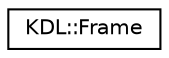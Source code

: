 digraph G
{
  edge [fontname="Helvetica",fontsize="10",labelfontname="Helvetica",labelfontsize="10"];
  node [fontname="Helvetica",fontsize="10",shape=record];
  rankdir=LR;
  Node1 [label="KDL::Frame",height=0.2,width=0.4,color="black", fillcolor="white", style="filled",URL="$d8/d7e/classKDL_1_1Frame.html",tooltip="represents a frame transformation in 3D space (rotation + translation)"];
}

